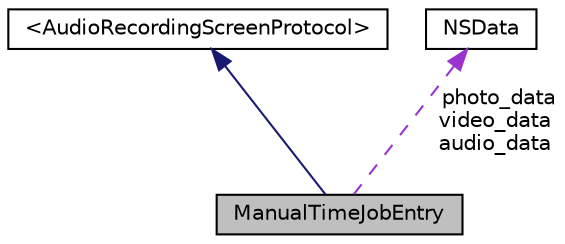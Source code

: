 digraph G
{
  edge [fontname="Helvetica",fontsize="10",labelfontname="Helvetica",labelfontsize="10"];
  node [fontname="Helvetica",fontsize="10",shape=record];
  Node1 [label="ManualTimeJobEntry",height=0.2,width=0.4,color="black", fillcolor="grey75", style="filled" fontcolor="black"];
  Node2 -> Node1 [dir="back",color="midnightblue",fontsize="10",style="solid",fontname="Helvetica"];
  Node2 [label="\<AudioRecordingScreenProtocol\>",height=0.2,width=0.4,color="black", fillcolor="white", style="filled",URL="$protocol_audio_recording_screen_protocol-p.html"];
  Node3 -> Node1 [dir="back",color="darkorchid3",fontsize="10",style="dashed",label=" photo_data\nvideo_data\naudio_data" ,fontname="Helvetica"];
  Node3 [label="NSData",height=0.2,width=0.4,color="black", fillcolor="white", style="filled",URL="$class_n_s_data.html"];
}
